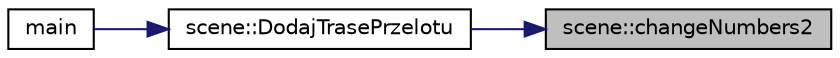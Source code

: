 digraph "scene::changeNumbers2"
{
 // LATEX_PDF_SIZE
  edge [fontname="Helvetica",fontsize="10",labelfontname="Helvetica",labelfontsize="10"];
  node [fontname="Helvetica",fontsize="10",shape=record];
  rankdir="RL";
  Node1 [label="scene::changeNumbers2",height=0.2,width=0.4,color="black", fillcolor="grey75", style="filled", fontcolor="black",tooltip="Function which counts how much a Y coordinate needs to change."];
  Node1 -> Node2 [dir="back",color="midnightblue",fontsize="10",style="solid",fontname="Helvetica"];
  Node2 [label="scene::DodajTrasePrzelotu",height=0.2,width=0.4,color="black", fillcolor="white", style="filled",URL="$classscene.html#a11b0413539c9b1ccd7a4d38c454402e5",tooltip="Function that creates a fly-way of a drone."];
  Node2 -> Node3 [dir="back",color="midnightblue",fontsize="10",style="solid",fontname="Helvetica"];
  Node3 [label="main",height=0.2,width=0.4,color="black", fillcolor="white", style="filled",URL="$main_8cpp.html#ae66f6b31b5ad750f1fe042a706a4e3d4",tooltip="Main function where all the magic happens :))"];
}
